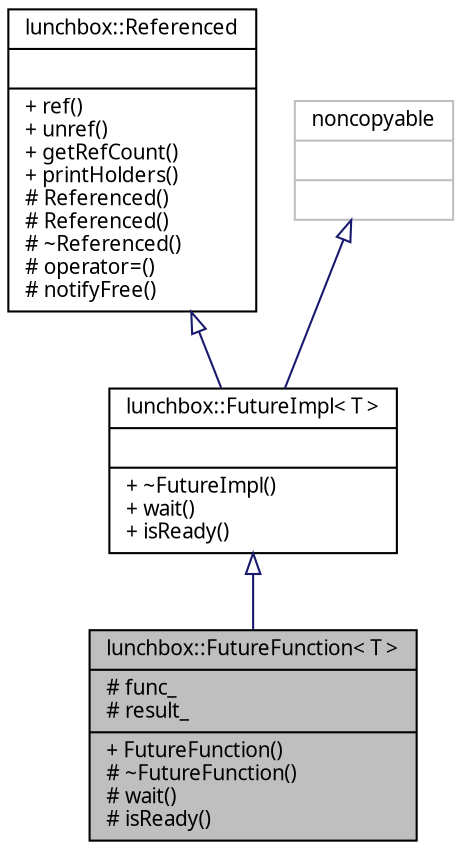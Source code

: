 digraph "lunchbox::FutureFunction&lt; T &gt;"
{
  edge [fontname="Sans",fontsize="10",labelfontname="Sans",labelfontsize="10"];
  node [fontname="Sans",fontsize="10",shape=record];
  Node1 [label="{lunchbox::FutureFunction\< T \>\n|# func_\l# result_\l|+ FutureFunction()\l# ~FutureFunction()\l# wait()\l# isReady()\l}",height=0.2,width=0.4,color="black", fillcolor="grey75", style="filled" fontcolor="black"];
  Node2 -> Node1 [dir="back",color="midnightblue",fontsize="10",style="solid",arrowtail="onormal",fontname="Sans"];
  Node2 [label="{lunchbox::FutureImpl\< T \>\n||+ ~FutureImpl()\l+ wait()\l+ isReady()\l}",height=0.2,width=0.4,color="black", fillcolor="white", style="filled",URL="$classlunchbox_1_1_future_impl.html",tooltip="Base class to implement the wait method fulfilling the future. "];
  Node3 -> Node2 [dir="back",color="midnightblue",fontsize="10",style="solid",arrowtail="onormal",fontname="Sans"];
  Node3 [label="{lunchbox::Referenced\n||+ ref()\l+ unref()\l+ getRefCount()\l+ printHolders()\l# Referenced()\l# Referenced()\l# ~Referenced()\l# operator=()\l# notifyFree()\l}",height=0.2,width=0.4,color="black", fillcolor="white", style="filled",URL="$classlunchbox_1_1_referenced.html",tooltip="Base class for referenced objects. "];
  Node4 -> Node2 [dir="back",color="midnightblue",fontsize="10",style="solid",arrowtail="onormal",fontname="Sans"];
  Node4 [label="{noncopyable\n||}",height=0.2,width=0.4,color="grey75", fillcolor="white", style="filled"];
}
